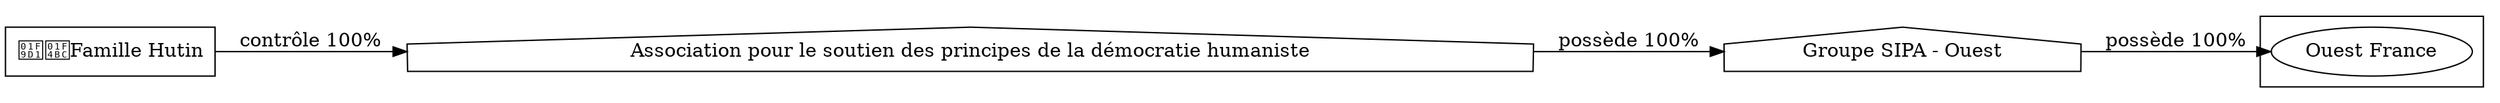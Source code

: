digraph {
  rankdir=LR;
  subgraph roots {
    
      "famille-hutin-170"[label="🧑‍💼Famille Hutin" shape=box]
    
  }

  
    "groupe-sipa-ouest-174"[label="Groupe SIPA - Ouest" shape=house]
  
    "association-pour-le-soutien-des-principes-de-la-democratie-humaniste-173"[label="Association pour le soutien des principes de la démocratie humaniste" shape=house]
  

  subgraph clusterLeaves {
    
      "ouest-france-175"[label="Ouest France"]
    
  }

  
    "groupe-sipa-ouest-174" -> "ouest-france-175" [
      label="possède 100%"
    ]
  
    "association-pour-le-soutien-des-principes-de-la-democratie-humaniste-173" -> "groupe-sipa-ouest-174" [
      label="possède 100%"
    ]
  
    "famille-hutin-170" -> "association-pour-le-soutien-des-principes-de-la-democratie-humaniste-173" [
      label="contrôle 100%"
    ]
  
}
